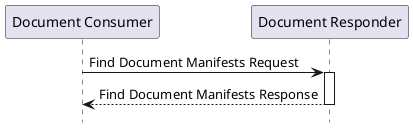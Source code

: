 @startuml
hide footbox

participant "Document Consumer" as C
participant "Document Responder" as R

C -> R : Find Document Manifests Request
activate R
R --> C : Find Document Manifests Response
deactivate R


@enduml